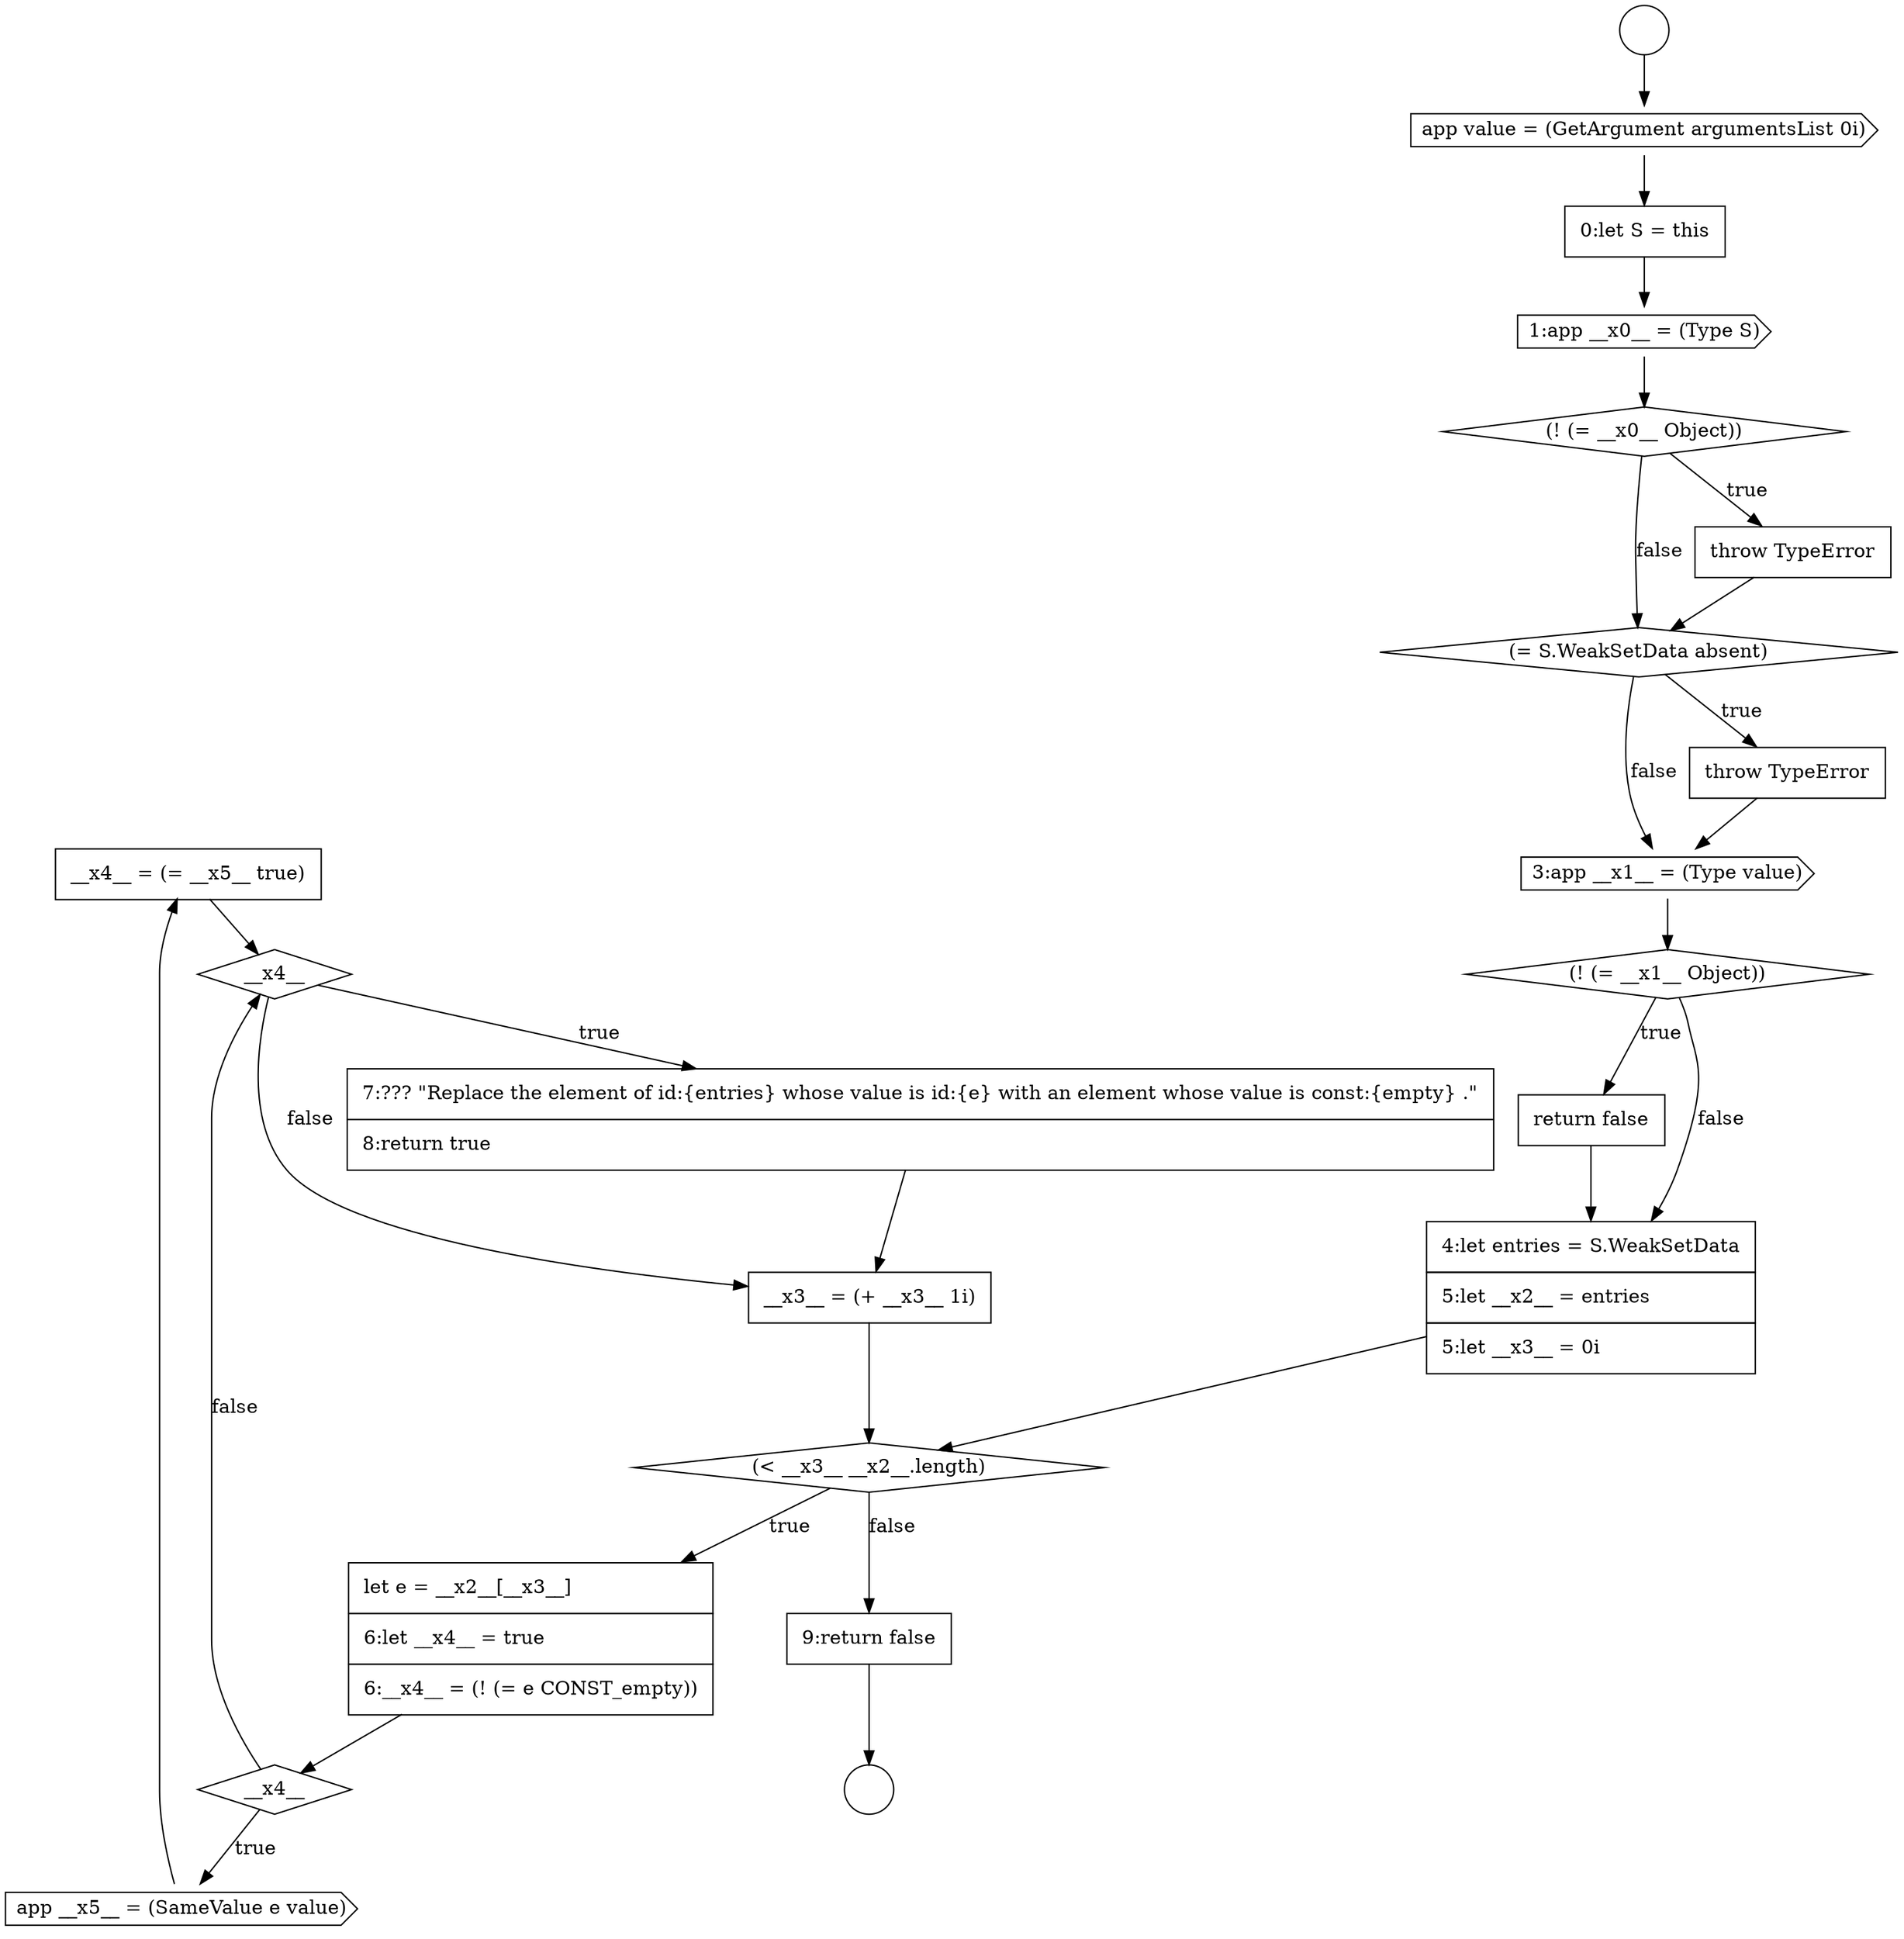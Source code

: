 digraph {
  node16071 [shape=none, margin=0, label=<<font color="black">
    <table border="0" cellborder="1" cellspacing="0" cellpadding="10">
      <tr><td align="left">__x4__ = (= __x5__ true)</td></tr>
    </table>
  </font>> color="black" fillcolor="white" style=filled]
  node16067 [shape=diamond, label=<<font color="black">(&lt; __x3__ __x2__.length)</font>> color="black" fillcolor="white" style=filled]
  node16059 [shape=diamond, label=<<font color="black">(! (= __x0__ Object))</font>> color="black" fillcolor="white" style=filled]
  node16072 [shape=diamond, label=<<font color="black">__x4__</font>> color="black" fillcolor="white" style=filled]
  node16055 [shape=circle label=" " color="black" fillcolor="white" style=filled]
  node16068 [shape=none, margin=0, label=<<font color="black">
    <table border="0" cellborder="1" cellspacing="0" cellpadding="10">
      <tr><td align="left">let e = __x2__[__x3__]</td></tr>
      <tr><td align="left">6:let __x4__ = true</td></tr>
      <tr><td align="left">6:__x4__ = (! (= e CONST_empty))</td></tr>
    </table>
  </font>> color="black" fillcolor="white" style=filled]
  node16058 [shape=cds, label=<<font color="black">1:app __x0__ = (Type S)</font>> color="black" fillcolor="white" style=filled]
  node16063 [shape=cds, label=<<font color="black">3:app __x1__ = (Type value)</font>> color="black" fillcolor="white" style=filled]
  node16075 [shape=none, margin=0, label=<<font color="black">
    <table border="0" cellborder="1" cellspacing="0" cellpadding="10">
      <tr><td align="left">9:return false</td></tr>
    </table>
  </font>> color="black" fillcolor="white" style=filled]
  node16065 [shape=none, margin=0, label=<<font color="black">
    <table border="0" cellborder="1" cellspacing="0" cellpadding="10">
      <tr><td align="left">return false</td></tr>
    </table>
  </font>> color="black" fillcolor="white" style=filled]
  node16064 [shape=diamond, label=<<font color="black">(! (= __x1__ Object))</font>> color="black" fillcolor="white" style=filled]
  node16070 [shape=cds, label=<<font color="black">app __x5__ = (SameValue e value)</font>> color="black" fillcolor="white" style=filled]
  node16074 [shape=none, margin=0, label=<<font color="black">
    <table border="0" cellborder="1" cellspacing="0" cellpadding="10">
      <tr><td align="left">__x3__ = (+ __x3__ 1i)</td></tr>
    </table>
  </font>> color="black" fillcolor="white" style=filled]
  node16073 [shape=none, margin=0, label=<<font color="black">
    <table border="0" cellborder="1" cellspacing="0" cellpadding="10">
      <tr><td align="left">7:??? &quot;Replace the element of id:{entries} whose value is id:{e} with an element whose value is const:{empty} .&quot;</td></tr>
      <tr><td align="left">8:return true</td></tr>
    </table>
  </font>> color="black" fillcolor="white" style=filled]
  node16061 [shape=diamond, label=<<font color="black">(= S.WeakSetData absent)</font>> color="black" fillcolor="white" style=filled]
  node16066 [shape=none, margin=0, label=<<font color="black">
    <table border="0" cellborder="1" cellspacing="0" cellpadding="10">
      <tr><td align="left">4:let entries = S.WeakSetData</td></tr>
      <tr><td align="left">5:let __x2__ = entries</td></tr>
      <tr><td align="left">5:let __x3__ = 0i</td></tr>
    </table>
  </font>> color="black" fillcolor="white" style=filled]
  node16054 [shape=circle label=" " color="black" fillcolor="white" style=filled]
  node16060 [shape=none, margin=0, label=<<font color="black">
    <table border="0" cellborder="1" cellspacing="0" cellpadding="10">
      <tr><td align="left">throw TypeError</td></tr>
    </table>
  </font>> color="black" fillcolor="white" style=filled]
  node16056 [shape=cds, label=<<font color="black">app value = (GetArgument argumentsList 0i)</font>> color="black" fillcolor="white" style=filled]
  node16069 [shape=diamond, label=<<font color="black">__x4__</font>> color="black" fillcolor="white" style=filled]
  node16057 [shape=none, margin=0, label=<<font color="black">
    <table border="0" cellborder="1" cellspacing="0" cellpadding="10">
      <tr><td align="left">0:let S = this</td></tr>
    </table>
  </font>> color="black" fillcolor="white" style=filled]
  node16062 [shape=none, margin=0, label=<<font color="black">
    <table border="0" cellborder="1" cellspacing="0" cellpadding="10">
      <tr><td align="left">throw TypeError</td></tr>
    </table>
  </font>> color="black" fillcolor="white" style=filled]
  node16063 -> node16064 [ color="black"]
  node16075 -> node16055 [ color="black"]
  node16054 -> node16056 [ color="black"]
  node16056 -> node16057 [ color="black"]
  node16071 -> node16072 [ color="black"]
  node16061 -> node16062 [label=<<font color="black">true</font>> color="black"]
  node16061 -> node16063 [label=<<font color="black">false</font>> color="black"]
  node16064 -> node16065 [label=<<font color="black">true</font>> color="black"]
  node16064 -> node16066 [label=<<font color="black">false</font>> color="black"]
  node16074 -> node16067 [ color="black"]
  node16062 -> node16063 [ color="black"]
  node16059 -> node16060 [label=<<font color="black">true</font>> color="black"]
  node16059 -> node16061 [label=<<font color="black">false</font>> color="black"]
  node16070 -> node16071 [ color="black"]
  node16067 -> node16068 [label=<<font color="black">true</font>> color="black"]
  node16067 -> node16075 [label=<<font color="black">false</font>> color="black"]
  node16057 -> node16058 [ color="black"]
  node16073 -> node16074 [ color="black"]
  node16066 -> node16067 [ color="black"]
  node16072 -> node16073 [label=<<font color="black">true</font>> color="black"]
  node16072 -> node16074 [label=<<font color="black">false</font>> color="black"]
  node16068 -> node16069 [ color="black"]
  node16058 -> node16059 [ color="black"]
  node16060 -> node16061 [ color="black"]
  node16069 -> node16070 [label=<<font color="black">true</font>> color="black"]
  node16069 -> node16072 [label=<<font color="black">false</font>> color="black"]
  node16065 -> node16066 [ color="black"]
}
